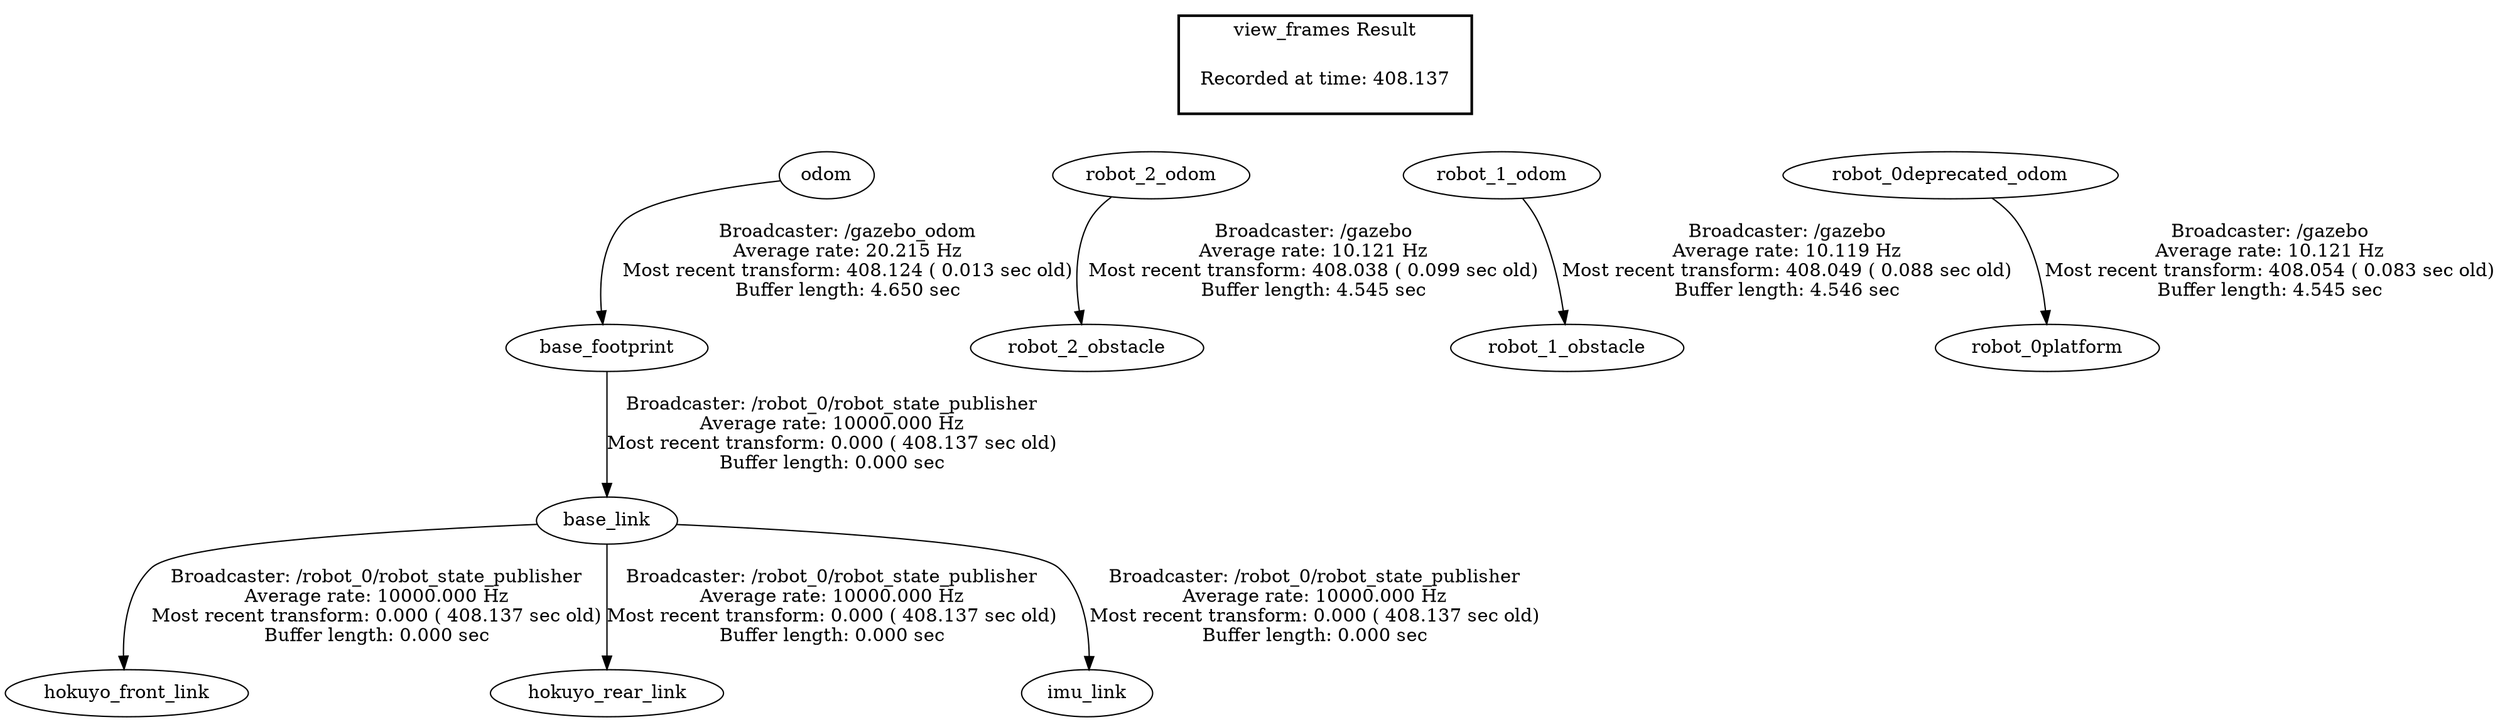 digraph G {
"base_footprint" -> "base_link"[label="Broadcaster: /robot_0/robot_state_publisher\nAverage rate: 10000.000 Hz\nMost recent transform: 0.000 ( 408.137 sec old)\nBuffer length: 0.000 sec\n"];
"odom" -> "base_footprint"[label="Broadcaster: /gazebo_odom\nAverage rate: 20.215 Hz\nMost recent transform: 408.124 ( 0.013 sec old)\nBuffer length: 4.650 sec\n"];
"base_link" -> "hokuyo_front_link"[label="Broadcaster: /robot_0/robot_state_publisher\nAverage rate: 10000.000 Hz\nMost recent transform: 0.000 ( 408.137 sec old)\nBuffer length: 0.000 sec\n"];
"base_link" -> "hokuyo_rear_link"[label="Broadcaster: /robot_0/robot_state_publisher\nAverage rate: 10000.000 Hz\nMost recent transform: 0.000 ( 408.137 sec old)\nBuffer length: 0.000 sec\n"];
"base_link" -> "imu_link"[label="Broadcaster: /robot_0/robot_state_publisher\nAverage rate: 10000.000 Hz\nMost recent transform: 0.000 ( 408.137 sec old)\nBuffer length: 0.000 sec\n"];
"robot_2_odom" -> "robot_2_obstacle"[label="Broadcaster: /gazebo\nAverage rate: 10.121 Hz\nMost recent transform: 408.038 ( 0.099 sec old)\nBuffer length: 4.545 sec\n"];
"robot_1_odom" -> "robot_1_obstacle"[label="Broadcaster: /gazebo\nAverage rate: 10.119 Hz\nMost recent transform: 408.049 ( 0.088 sec old)\nBuffer length: 4.546 sec\n"];
"robot_0deprecated_odom" -> "robot_0platform"[label="Broadcaster: /gazebo\nAverage rate: 10.121 Hz\nMost recent transform: 408.054 ( 0.083 sec old)\nBuffer length: 4.545 sec\n"];
edge [style=invis];
 subgraph cluster_legend { style=bold; color=black; label ="view_frames Result";
"Recorded at time: 408.137"[ shape=plaintext ] ;
 }->"odom";
edge [style=invis];
 subgraph cluster_legend { style=bold; color=black; label ="view_frames Result";
"Recorded at time: 408.137"[ shape=plaintext ] ;
 }->"robot_2_odom";
edge [style=invis];
 subgraph cluster_legend { style=bold; color=black; label ="view_frames Result";
"Recorded at time: 408.137"[ shape=plaintext ] ;
 }->"robot_1_odom";
edge [style=invis];
 subgraph cluster_legend { style=bold; color=black; label ="view_frames Result";
"Recorded at time: 408.137"[ shape=plaintext ] ;
 }->"robot_0deprecated_odom";
}